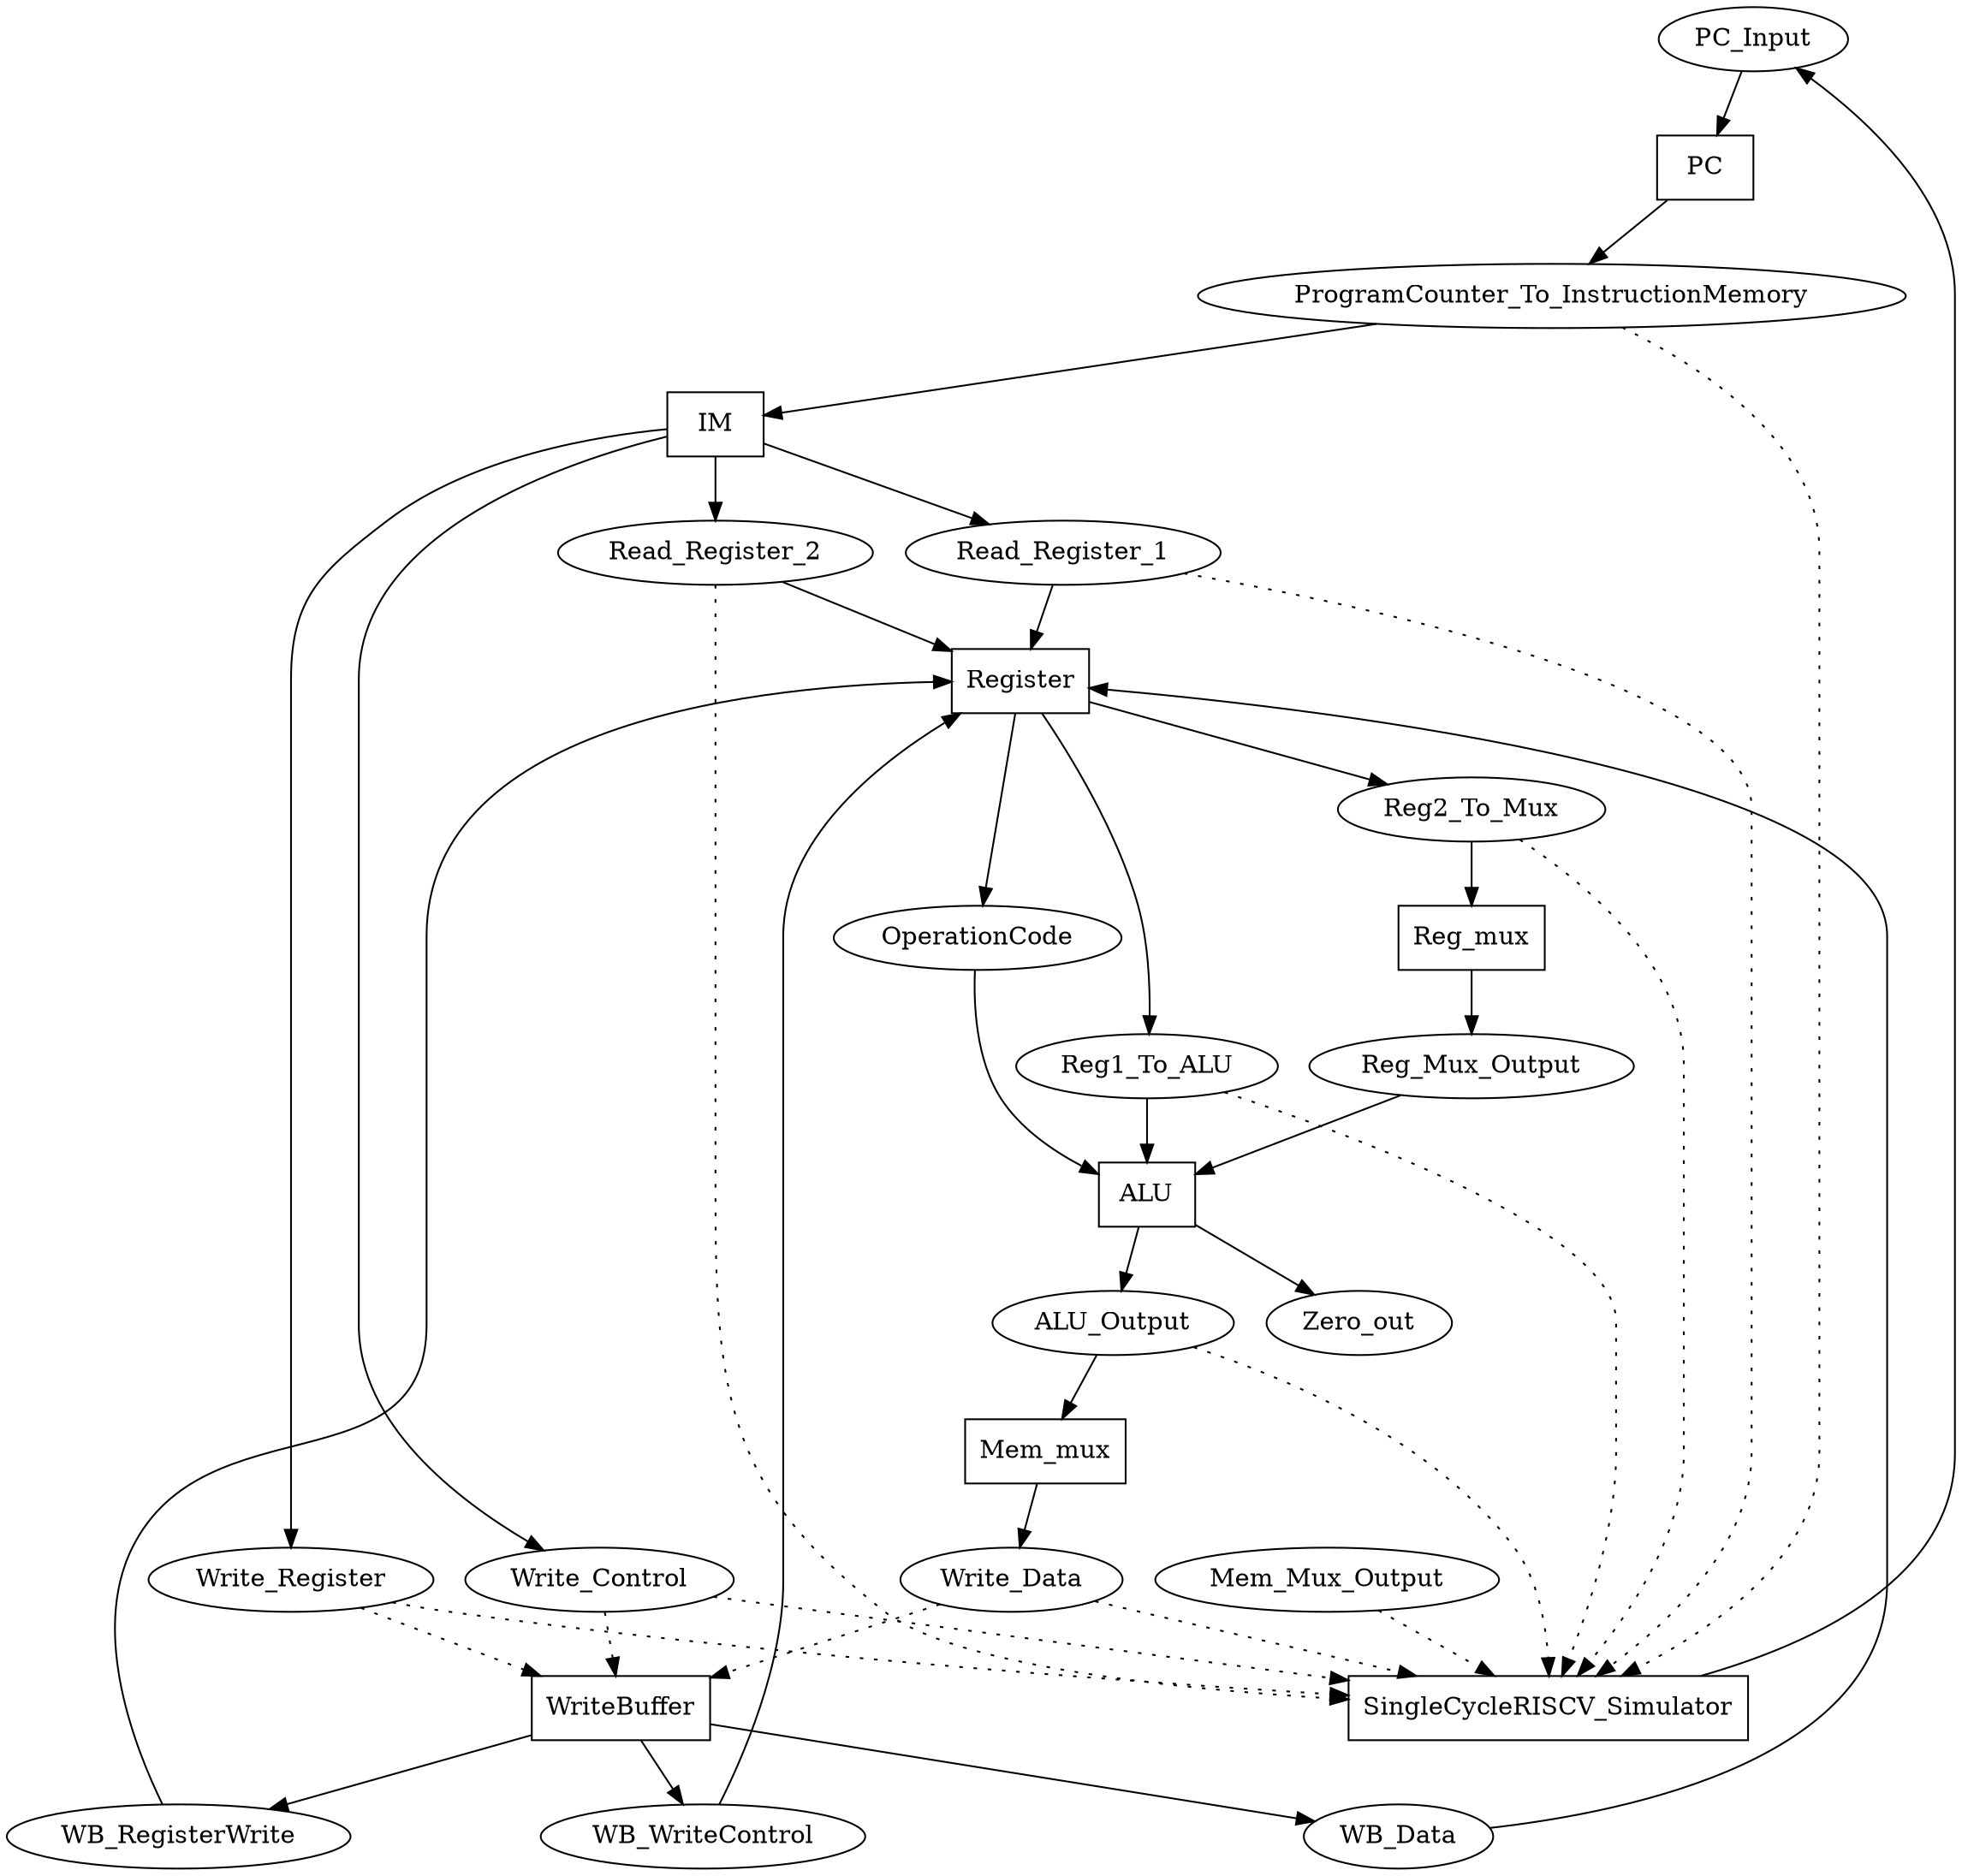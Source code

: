 digraph SingleCycleRISCV {
"PC_Input" [shape=oval];
"ProgramCounter_To_InstructionMemory" [shape=oval];
"Read_Register_1" [shape=oval];
"Read_Register_2" [shape=oval];
"WB_Data" [shape=oval];
"WB_RegisterWrite" [shape=oval];
"WB_WriteControl" [shape=oval];
"OperationCode" [shape=oval];
"Reg1_To_ALU" [shape=oval];
"Reg_Mux_Output" [shape=oval];
"Reg2_To_Mux" [shape=oval];
"ALU_Output" [shape=oval];
"Write_Register" [shape=oval];
"Write_Control" [shape=oval];
"Zero_out" [shape=oval];
"Write_Data" [shape=oval];
"Mem_Mux_Output" [shape=oval];
"PC" [shape=box];
"IM" [shape=box];
"Register" [shape=box];
"ALU" [shape=box];
"Reg_mux" [shape=box];
"Mem_mux" [shape=box];
"SingleCycleRISCV_Simulator" [shape=box];
"WriteBuffer" [shape=box];
"PC_Input" -> "PC";
"ProgramCounter_To_InstructionMemory" -> "IM";
"Read_Register_1" -> "Register";
"Read_Register_2" -> "Register";
"WB_Data" -> "Register";
"WB_RegisterWrite" -> "Register";
"WB_WriteControl" -> "Register";
"OperationCode" -> "ALU";
"Reg1_To_ALU" -> "ALU";
"Reg_Mux_Output" -> "ALU";
"Reg2_To_Mux" -> "Reg_mux";
"ALU_Output" -> "Mem_mux";
"SingleCycleRISCV_Simulator" -> "PC_Input";
"PC" -> "ProgramCounter_To_InstructionMemory";
"IM" -> "Read_Register_1";
"IM" -> "Read_Register_2";
"IM" -> "Write_Register";
"IM" -> "Write_Control";
"Register" -> "Reg1_To_ALU";
"Register" -> "Reg2_To_Mux";
"Register" -> "OperationCode";
"ALU" -> "ALU_Output";
"ALU" -> "Zero_out";
"Reg_mux" -> "Reg_Mux_Output";
"Mem_mux" -> "Write_Data";
"WriteBuffer" -> "WB_Data";
"WriteBuffer" -> "WB_RegisterWrite";
"WriteBuffer" -> "WB_WriteControl";
"ProgramCounter_To_InstructionMemory" -> "SingleCycleRISCV_Simulator" [style=dotted];
"Read_Register_1" -> "SingleCycleRISCV_Simulator" [style=dotted];
"Read_Register_2" -> "SingleCycleRISCV_Simulator" [style=dotted];
"Write_Register" -> "SingleCycleRISCV_Simulator" [style=dotted];
"Write_Register" -> "WriteBuffer" [style=dotted];
"Write_Data" -> "SingleCycleRISCV_Simulator" [style=dotted];
"Write_Data" -> "WriteBuffer" [style=dotted];
"Write_Control" -> "SingleCycleRISCV_Simulator" [style=dotted];
"Write_Control" -> "WriteBuffer" [style=dotted];
"Reg1_To_ALU" -> "SingleCycleRISCV_Simulator" [style=dotted];
"Reg2_To_Mux" -> "SingleCycleRISCV_Simulator" [style=dotted];
"ALU_Output" -> "SingleCycleRISCV_Simulator" [style=dotted];
"Mem_Mux_Output" -> "SingleCycleRISCV_Simulator" [style=dotted];
}

